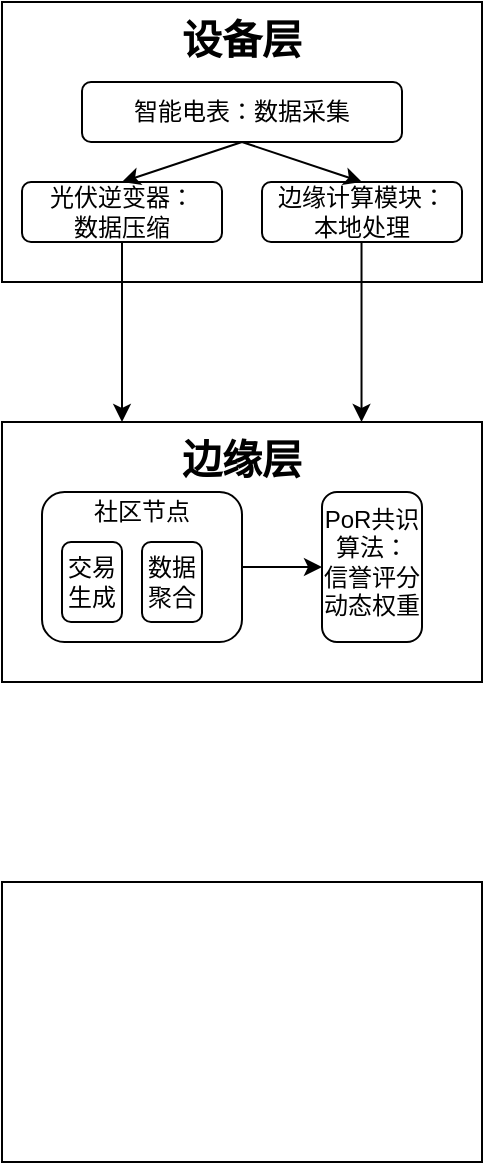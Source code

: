 <mxfile version="27.0.3">
  <diagram id="prtHgNgQTEPvFCAcTncT" name="Page-1">
    <mxGraphModel dx="246" dy="388" grid="1" gridSize="10" guides="1" tooltips="1" connect="1" arrows="1" fold="1" page="1" pageScale="1" pageWidth="827" pageHeight="1169" background="none" math="0" shadow="0">
      <root>
        <mxCell id="0" />
        <mxCell id="1" parent="0" />
        <mxCell id="G52RI2A3ppOJwbiCtuGz-1" value="" style="rounded=0;whiteSpace=wrap;html=1;" vertex="1" parent="1">
          <mxGeometry x="280" y="70" width="240" height="140" as="geometry" />
        </mxCell>
        <mxCell id="G52RI2A3ppOJwbiCtuGz-2" value="" style="rounded=0;whiteSpace=wrap;html=1;" vertex="1" parent="1">
          <mxGeometry x="280" y="280" width="240" height="130" as="geometry" />
        </mxCell>
        <mxCell id="G52RI2A3ppOJwbiCtuGz-3" value="" style="rounded=0;whiteSpace=wrap;html=1;" vertex="1" parent="1">
          <mxGeometry x="280" y="510" width="240" height="140" as="geometry" />
        </mxCell>
        <mxCell id="G52RI2A3ppOJwbiCtuGz-4" value="" style="endArrow=classic;html=1;rounded=0;entryX=0.25;entryY=0;entryDx=0;entryDy=0;exitX=0.5;exitY=1;exitDx=0;exitDy=0;" edge="1" parent="1" source="G52RI2A3ppOJwbiCtuGz-6" target="G52RI2A3ppOJwbiCtuGz-2">
          <mxGeometry width="50" height="50" relative="1" as="geometry">
            <mxPoint x="340" y="210" as="sourcePoint" />
            <mxPoint x="400" y="180" as="targetPoint" />
          </mxGeometry>
        </mxCell>
        <mxCell id="G52RI2A3ppOJwbiCtuGz-5" value="智能电表：数据采集" style="rounded=1;whiteSpace=wrap;html=1;" vertex="1" parent="1">
          <mxGeometry x="320" y="110" width="160" height="30" as="geometry" />
        </mxCell>
        <mxCell id="G52RI2A3ppOJwbiCtuGz-6" value="光伏逆变器：&lt;div&gt;数据压缩&lt;/div&gt;" style="rounded=1;whiteSpace=wrap;html=1;" vertex="1" parent="1">
          <mxGeometry x="290" y="160" width="100" height="30" as="geometry" />
        </mxCell>
        <mxCell id="G52RI2A3ppOJwbiCtuGz-7" value="边缘计算模块：&lt;div&gt;本地处理&lt;/div&gt;" style="rounded=1;whiteSpace=wrap;html=1;" vertex="1" parent="1">
          <mxGeometry x="410" y="160" width="100" height="30" as="geometry" />
        </mxCell>
        <mxCell id="G52RI2A3ppOJwbiCtuGz-9" value="&lt;h1 style=&quot;margin-top: 0px;&quot;&gt;设备层&lt;/h1&gt;" style="text;html=1;whiteSpace=wrap;overflow=hidden;rounded=0;fontStyle=0;align=center;fontSize=10;" vertex="1" parent="1">
          <mxGeometry x="280" y="70" width="240" height="30" as="geometry" />
        </mxCell>
        <mxCell id="G52RI2A3ppOJwbiCtuGz-12" value="" style="endArrow=classic;html=1;rounded=0;entryX=0.25;entryY=0;entryDx=0;entryDy=0;exitX=0.5;exitY=1;exitDx=0;exitDy=0;" edge="1" parent="1">
          <mxGeometry width="50" height="50" relative="1" as="geometry">
            <mxPoint x="459.76" y="190" as="sourcePoint" />
            <mxPoint x="459.76" y="280" as="targetPoint" />
          </mxGeometry>
        </mxCell>
        <mxCell id="G52RI2A3ppOJwbiCtuGz-13" value="" style="endArrow=classic;html=1;rounded=0;entryX=0.5;entryY=0;entryDx=0;entryDy=0;exitX=0.5;exitY=1;exitDx=0;exitDy=0;" edge="1" parent="1" source="G52RI2A3ppOJwbiCtuGz-5" target="G52RI2A3ppOJwbiCtuGz-6">
          <mxGeometry width="50" height="50" relative="1" as="geometry">
            <mxPoint x="370" y="140" as="sourcePoint" />
            <mxPoint x="420" y="90" as="targetPoint" />
          </mxGeometry>
        </mxCell>
        <mxCell id="G52RI2A3ppOJwbiCtuGz-15" value="" style="endArrow=classic;html=1;rounded=0;entryX=0.5;entryY=0;entryDx=0;entryDy=0;exitX=0.5;exitY=1;exitDx=0;exitDy=0;" edge="1" parent="1" source="G52RI2A3ppOJwbiCtuGz-5">
          <mxGeometry width="50" height="50" relative="1" as="geometry">
            <mxPoint x="520" y="140" as="sourcePoint" />
            <mxPoint x="460" y="160" as="targetPoint" />
          </mxGeometry>
        </mxCell>
        <mxCell id="G52RI2A3ppOJwbiCtuGz-16" value="&lt;h1 style=&quot;margin-top: 0px;&quot;&gt;边缘层&lt;/h1&gt;" style="text;html=1;whiteSpace=wrap;overflow=hidden;rounded=0;fontStyle=0;align=center;fontSize=10;" vertex="1" parent="1">
          <mxGeometry x="280" y="280" width="240" height="30" as="geometry" />
        </mxCell>
        <mxCell id="G52RI2A3ppOJwbiCtuGz-17" value="" style="rounded=1;whiteSpace=wrap;html=1;" vertex="1" parent="1">
          <mxGeometry x="300" y="315" width="100" height="75" as="geometry" />
        </mxCell>
        <mxCell id="G52RI2A3ppOJwbiCtuGz-18" value="" style="rounded=1;whiteSpace=wrap;html=1;" vertex="1" parent="1">
          <mxGeometry x="440" y="315" width="50" height="75" as="geometry" />
        </mxCell>
        <mxCell id="G52RI2A3ppOJwbiCtuGz-19" value="" style="endArrow=classic;html=1;rounded=0;exitX=1;exitY=0.5;exitDx=0;exitDy=0;entryX=0;entryY=0.5;entryDx=0;entryDy=0;" edge="1" parent="1" source="G52RI2A3ppOJwbiCtuGz-17" target="G52RI2A3ppOJwbiCtuGz-18">
          <mxGeometry width="50" height="50" relative="1" as="geometry">
            <mxPoint x="400" y="350" as="sourcePoint" />
            <mxPoint x="440" y="310" as="targetPoint" />
          </mxGeometry>
        </mxCell>
        <mxCell id="G52RI2A3ppOJwbiCtuGz-20" value="交易生成" style="rounded=1;whiteSpace=wrap;html=1;" vertex="1" parent="1">
          <mxGeometry x="310" y="340" width="30" height="40" as="geometry" />
        </mxCell>
        <mxCell id="G52RI2A3ppOJwbiCtuGz-21" value="数据聚合" style="rounded=1;whiteSpace=wrap;html=1;" vertex="1" parent="1">
          <mxGeometry x="350" y="340" width="30" height="40" as="geometry" />
        </mxCell>
        <mxCell id="G52RI2A3ppOJwbiCtuGz-22" value="社区节点" style="text;whiteSpace=wrap;overflow=hidden;rounded=0;fontSize=12;spacing=0;spacingTop=0;align=center;verticalAlign=middle;" vertex="1" parent="1">
          <mxGeometry x="300" y="310" width="100" height="30" as="geometry" />
        </mxCell>
        <mxCell id="G52RI2A3ppOJwbiCtuGz-23" value="PoR共识&#xa;算法：&#xa;信誉评分&#xa;动态权重" style="text;overflow=hidden;rounded=0;fontSize=12;spacing=0;spacingTop=0;align=center;verticalAlign=middle;whiteSpace=wrap;" vertex="1" parent="1">
          <mxGeometry x="440" y="310" width="50" height="80" as="geometry" />
        </mxCell>
      </root>
    </mxGraphModel>
  </diagram>
</mxfile>
